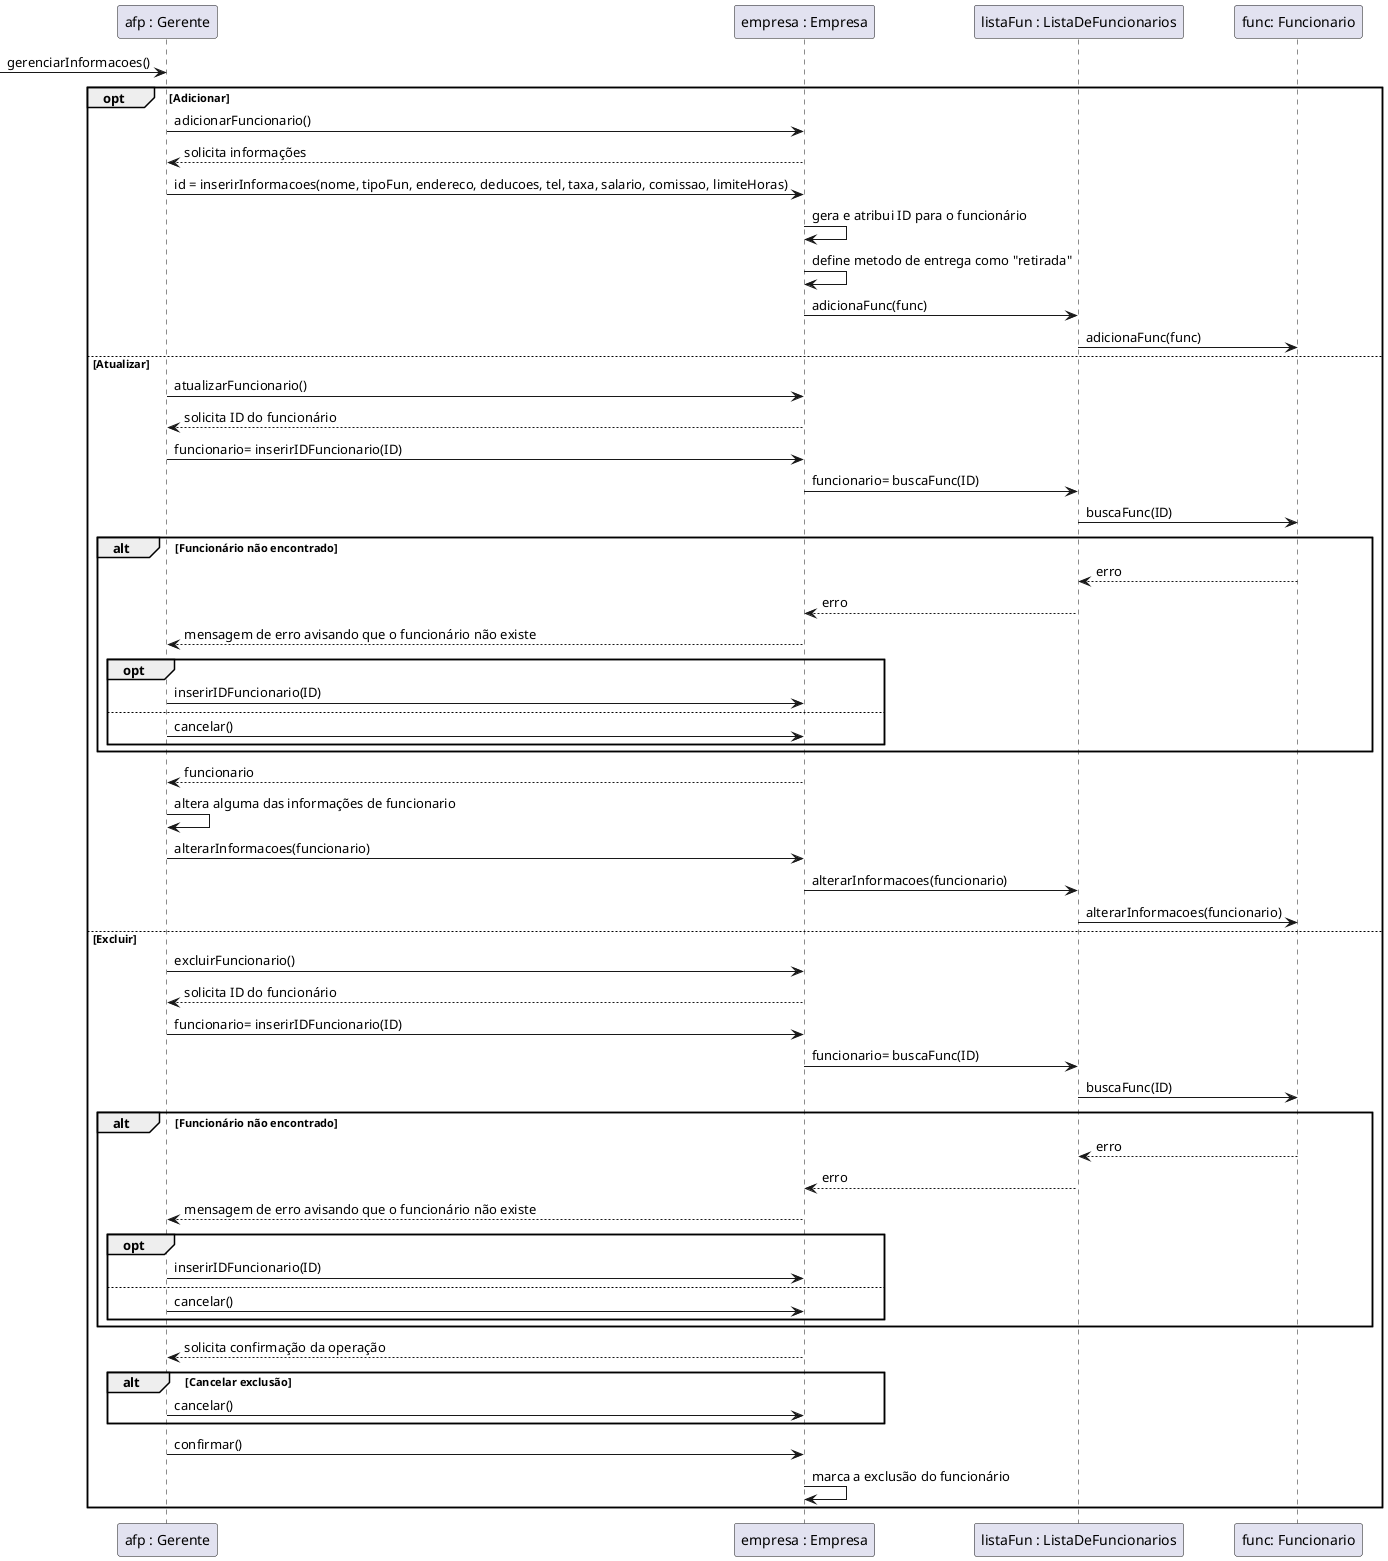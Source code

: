 @startuml

Participant "afp : Gerente" as AFP
Participant "empresa : Empresa" as empresa
Participant "listaFun : ListaDeFuncionarios" as listaFuncionarios
Participant "func: Funcionario" as funcionario
' Participant "pgto: Pagamento" as pagamento
' Participant "ponto: Ponto" as ponto
' Participant "baseProj: BaseDeDadosProjetos" as baseProjeto

'não sei se precisa de loop na interação de lista de funcionários com funcionário

-> AFP : gerenciarInformacoes()

opt Adicionar
    AFP -> empresa : adicionarFuncionario()
    AFP <-- empresa : solicita informações
    AFP -> empresa : id = inserirInformacoes(nome, tipoFun, endereco, deducoes, tel, taxa, salario, comissao, limiteHoras)
    empresa -> empresa: gera e atribui ID para o funcionário
    empresa -> empresa: define metodo de entrega como "retirada"
    empresa -> listaFuncionarios : adicionaFunc(func)
    listaFuncionarios -> funcionario: adicionaFunc(func)
else Atualizar
    AFP -> empresa : atualizarFuncionario()
    AFP <-- empresa : solicita ID do funcionário
    AFP -> empresa : funcionario= inserirIDFuncionario(ID)
    empresa -> listaFuncionarios : funcionario= buscaFunc(ID)
    listaFuncionarios -> funcionario: buscaFunc(ID)
    alt Funcionário não encontrado
        listaFuncionarios <-- funcionario: erro
        empresa <-- listaFuncionarios : erro
        AFP <-- empresa : mensagem de erro avisando que o funcionário não existe
        opt
            AFP -> empresa : inserirIDFuncionario(ID)
        else
            AFP -> empresa : cancelar()
        end
    end
    AFP <-- empresa : funcionario
    AFP -> AFP: altera alguma das informações de funcionario
    AFP -> empresa : alterarInformacoes(funcionario)
    empresa -> listaFuncionarios: alterarInformacoes(funcionario)
    listaFuncionarios -> funcionario: alterarInformacoes(funcionario)
else Excluir
    AFP -> empresa : excluirFuncionario()
    AFP <-- empresa : solicita ID do funcionário
    AFP -> empresa : funcionario= inserirIDFuncionario(ID)
    empresa -> listaFuncionarios : funcionario= buscaFunc(ID)
    listaFuncionarios -> funcionario: buscaFunc(ID)
    alt Funcionário não encontrado
        listaFuncionarios <-- funcionario: erro
        empresa <-- listaFuncionarios : erro
        AFP <-- empresa : mensagem de erro avisando que o funcionário não existe
        opt
            AFP -> empresa : inserirIDFuncionario(ID)
        else
            AFP -> empresa : cancelar()
        end
    end
    AFP <-- empresa : solicita confirmação da operação
    alt Cancelar exclusão
         AFP -> empresa : cancelar()
    end
    AFP -> empresa : confirmar()
    'talvez fazer voltar até o funcionario, mas né
    empresa -> empresa : marca a exclusão do funcionário 
end

@enduml